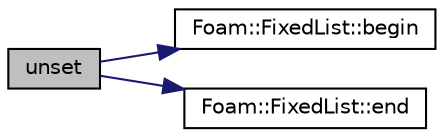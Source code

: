 digraph "unset"
{
  bgcolor="transparent";
  edge [fontname="Helvetica",fontsize="10",labelfontname="Helvetica",labelfontsize="10"];
  node [fontname="Helvetica",fontsize="10",shape=record];
  rankdir="LR";
  Node1 [label="unset",height=0.2,width=0.4,color="black", fillcolor="grey75", style="filled" fontcolor="black"];
  Node1 -> Node2 [color="midnightblue",fontsize="10",style="solid",fontname="Helvetica"];
  Node2 [label="Foam::FixedList::begin",height=0.2,width=0.4,color="black",URL="$classFoam_1_1FixedList.html#ac74d81294af3a341d666a3de37a0893f",tooltip="Return an iterator to begin traversing the FixedList. "];
  Node1 -> Node3 [color="midnightblue",fontsize="10",style="solid",fontname="Helvetica"];
  Node3 [label="Foam::FixedList::end",height=0.2,width=0.4,color="black",URL="$classFoam_1_1FixedList.html#a7568b866d0b985950287e4846f014f38",tooltip="Return an iterator to end traversing the FixedList. "];
}
